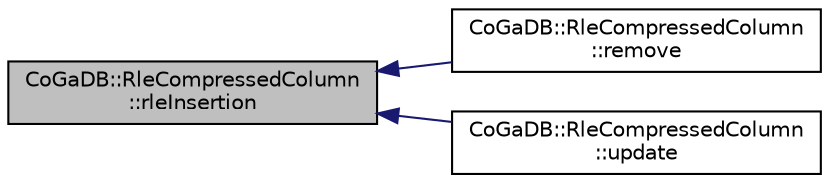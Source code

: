 digraph "CoGaDB::RleCompressedColumn::rleInsertion"
{
  edge [fontname="Helvetica",fontsize="10",labelfontname="Helvetica",labelfontsize="10"];
  node [fontname="Helvetica",fontsize="10",shape=record];
  rankdir="LR";
  Node1 [label="CoGaDB::RleCompressedColumn\l::rleInsertion",height=0.2,width=0.4,color="black", fillcolor="grey75", style="filled", fontcolor="black"];
  Node1 -> Node2 [dir="back",color="midnightblue",fontsize="10",style="solid",fontname="Helvetica"];
  Node2 [label="CoGaDB::RleCompressedColumn\l::remove",height=0.2,width=0.4,color="black", fillcolor="white", style="filled",URL="$classCoGaDB_1_1RleCompressedColumn.htm#a209bcbd1ed0b802a640ab6018268b5e0",tooltip="deletes the value on position tid "];
  Node1 -> Node3 [dir="back",color="midnightblue",fontsize="10",style="solid",fontname="Helvetica"];
  Node3 [label="CoGaDB::RleCompressedColumn\l::update",height=0.2,width=0.4,color="black", fillcolor="white", style="filled",URL="$classCoGaDB_1_1RleCompressedColumn.htm#ad8437c46d4741d5e23383cebbc2c2737",tooltip="updates the value on position tid with a value new_Value "];
}
